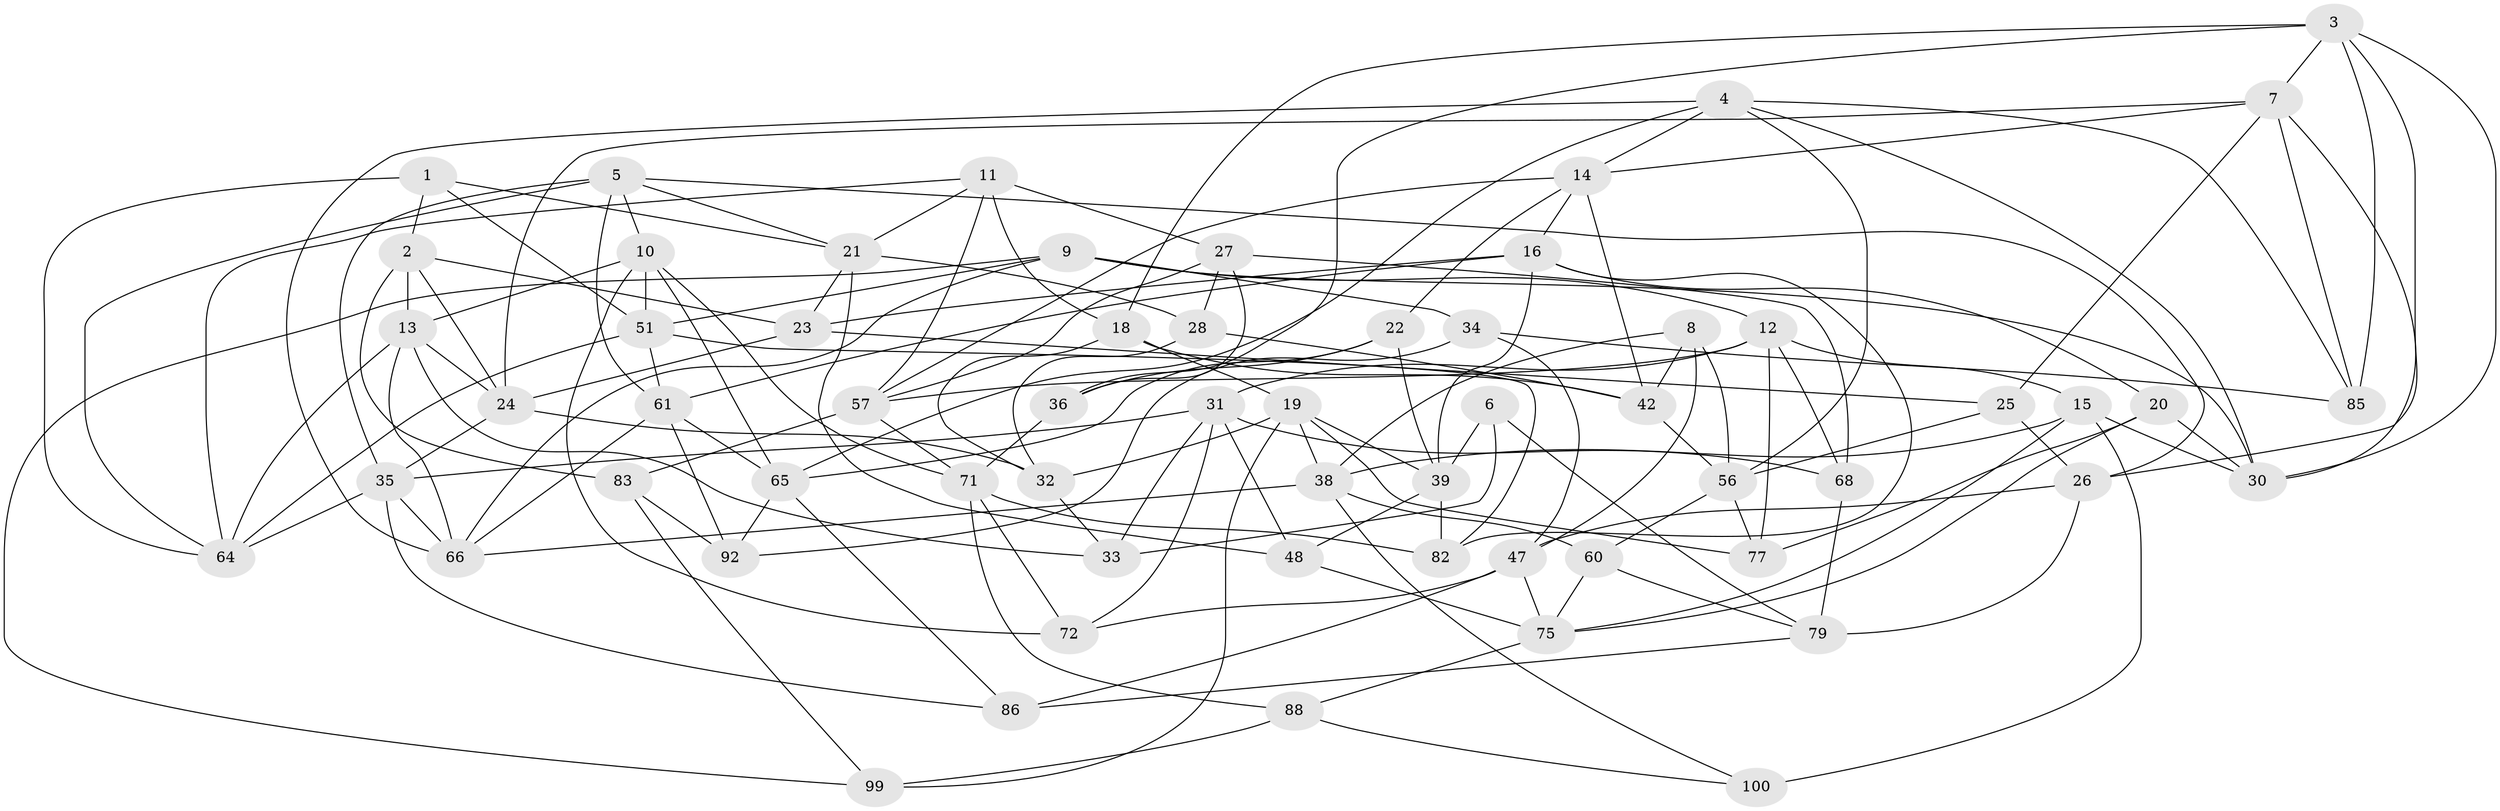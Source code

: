 // original degree distribution, {4: 1.0}
// Generated by graph-tools (version 1.1) at 2025/11/02/21/25 10:11:16]
// undirected, 61 vertices, 154 edges
graph export_dot {
graph [start="1"]
  node [color=gray90,style=filled];
  1;
  2 [super="+49"];
  3 [super="+17"];
  4 [super="+93"];
  5 [super="+95"];
  6;
  7 [super="+58"];
  8;
  9 [super="+87"];
  10 [super="+52"];
  11 [super="+37"];
  12 [super="+59"];
  13 [super="+94"];
  14 [super="+76"];
  15 [super="+90"];
  16 [super="+69"];
  18 [super="+41"];
  19 [super="+29"];
  20;
  21 [super="+54"];
  22;
  23 [super="+63"];
  24 [super="+97"];
  25;
  26 [super="+70"];
  27 [super="+53"];
  28;
  30 [super="+80"];
  31 [super="+46"];
  32 [super="+67"];
  33 [super="+50"];
  34;
  35 [super="+40"];
  36;
  38 [super="+44"];
  39 [super="+45"];
  42 [super="+43"];
  47 [super="+55"];
  48;
  51 [super="+62"];
  56 [super="+78"];
  57 [super="+98"];
  60;
  61 [super="+73"];
  64 [super="+89"];
  65 [super="+74"];
  66 [super="+81"];
  68;
  71 [super="+84"];
  72;
  75 [super="+96"];
  77;
  79 [super="+91"];
  82;
  83;
  85;
  86;
  88;
  92;
  99;
  100;
  1 -- 51;
  1 -- 2;
  1 -- 64;
  1 -- 21;
  2 -- 83;
  2 -- 23 [weight=2];
  2 -- 24;
  2 -- 13;
  3 -- 85;
  3 -- 26;
  3 -- 18;
  3 -- 36;
  3 -- 30;
  3 -- 7;
  4 -- 85;
  4 -- 66;
  4 -- 56;
  4 -- 65;
  4 -- 30;
  4 -- 14;
  5 -- 10;
  5 -- 64;
  5 -- 21;
  5 -- 61;
  5 -- 35;
  5 -- 26;
  6 -- 33 [weight=2];
  6 -- 39;
  6 -- 79;
  7 -- 85;
  7 -- 30;
  7 -- 24;
  7 -- 25;
  7 -- 14;
  8 -- 38;
  8 -- 47;
  8 -- 56;
  8 -- 42;
  9 -- 34;
  9 -- 30;
  9 -- 99;
  9 -- 66;
  9 -- 51;
  9 -- 12;
  10 -- 72;
  10 -- 13;
  10 -- 65;
  10 -- 51;
  10 -- 71;
  11 -- 57;
  11 -- 27 [weight=2];
  11 -- 18;
  11 -- 64;
  11 -- 21;
  12 -- 77;
  12 -- 31;
  12 -- 57;
  12 -- 68;
  12 -- 15;
  13 -- 24;
  13 -- 33;
  13 -- 64;
  13 -- 66;
  14 -- 16;
  14 -- 42;
  14 -- 57;
  14 -- 22;
  15 -- 100 [weight=2];
  15 -- 38;
  15 -- 75;
  15 -- 30;
  16 -- 20;
  16 -- 82;
  16 -- 61;
  16 -- 39;
  16 -- 23;
  18 -- 42 [weight=2];
  18 -- 32;
  18 -- 19;
  19 -- 77;
  19 -- 32;
  19 -- 99;
  19 -- 38;
  19 -- 39;
  20 -- 77;
  20 -- 30;
  20 -- 75;
  21 -- 48;
  21 -- 28;
  21 -- 23;
  22 -- 65;
  22 -- 36;
  22 -- 39;
  23 -- 25;
  23 -- 24;
  24 -- 32;
  24 -- 35;
  25 -- 56;
  25 -- 26;
  26 -- 79 [weight=2];
  26 -- 47;
  27 -- 57;
  27 -- 36;
  27 -- 28;
  27 -- 68;
  28 -- 32;
  28 -- 42;
  31 -- 48;
  31 -- 33;
  31 -- 72;
  31 -- 68;
  31 -- 35;
  32 -- 33 [weight=2];
  34 -- 47;
  34 -- 85;
  34 -- 92;
  35 -- 86;
  35 -- 64;
  35 -- 66;
  36 -- 71;
  38 -- 100;
  38 -- 60;
  38 -- 66;
  39 -- 82;
  39 -- 48;
  42 -- 56;
  47 -- 72;
  47 -- 86;
  47 -- 75;
  48 -- 75;
  51 -- 64;
  51 -- 82;
  51 -- 61;
  56 -- 77;
  56 -- 60;
  57 -- 83;
  57 -- 71;
  60 -- 75;
  60 -- 79;
  61 -- 92;
  61 -- 65;
  61 -- 66;
  65 -- 86;
  65 -- 92;
  68 -- 79;
  71 -- 88;
  71 -- 72;
  71 -- 82;
  75 -- 88;
  79 -- 86;
  83 -- 92;
  83 -- 99;
  88 -- 100;
  88 -- 99;
}
